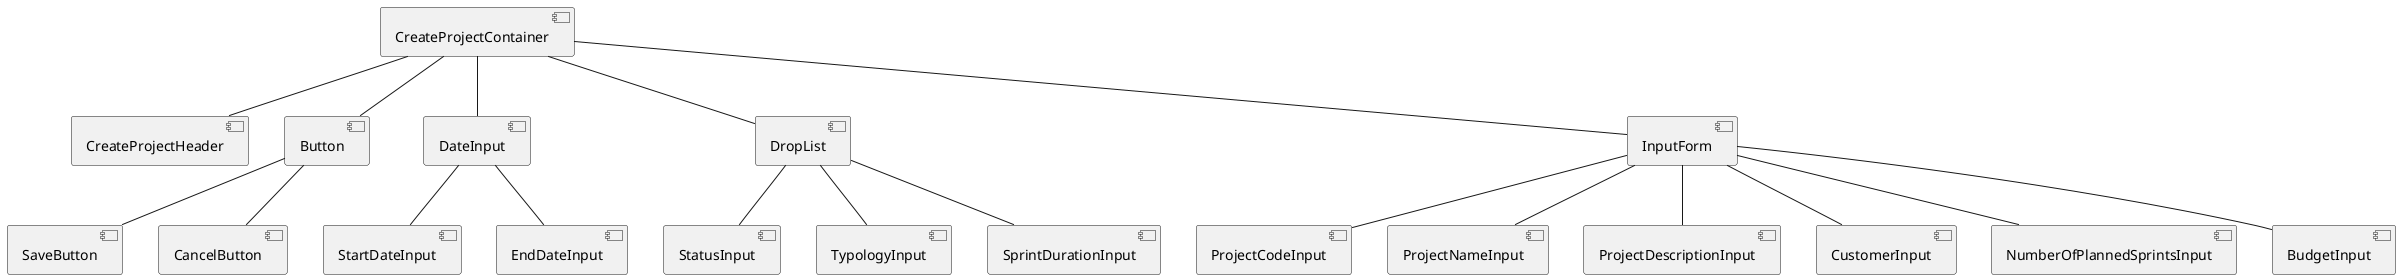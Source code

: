 @startuml

[CreateProjectContainer] as Project
[CreateProjectHeader] as Header
[Button] as Button
[DateInput] as Date
[DropList] as DropList
[InputForm] as InputForm
[SaveButton] as Save
[CancelButton] as Cancel
[StartDateInput] as SDate
[EndDateInput] as EDate
[ProjectCodeInput] as ProjCode
[ProjectNameInput] as ProjName
[ProjectDescriptionInput] as ProjDescription
[CustomerInput] as Customer
[NumberOfPlannedSprintsInput] as NPS
[BudgetInput] as Budget
[StatusInput] as StatusInput
[TypologyInput] as Typology
[SprintDurationInput] as SprintDuration

Project -- Header
Project -- InputForm
Project -- Button
Project -- Date
Project -- DropList
InputForm -- ProjCode
InputForm -- ProjName
InputForm -- ProjDescription
InputForm -- Customer
InputForm -- NPS
InputForm -- Budget
DropList -- StatusInput
DropList -- Typology
DropList -- SprintDuration
Button -- Save
Button -- Cancel
Date -- SDate
Date -- EDate


@enduml